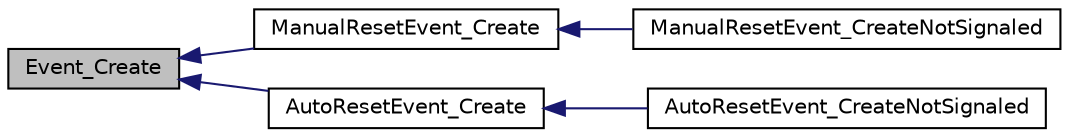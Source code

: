 digraph G
{
  edge [fontname="Helvetica",fontsize="10",labelfontname="Helvetica",labelfontsize="10"];
  node [fontname="Helvetica",fontsize="10",shape=record];
  rankdir="LR";
  Node1 [label="Event_Create",height=0.2,width=0.4,color="black", fillcolor="grey75", style="filled" fontcolor="black"];
  Node1 -> Node2 [dir="back",color="midnightblue",fontsize="10",style="solid",fontname="Helvetica"];
  Node2 [label="ManualResetEvent_Create",height=0.2,width=0.4,color="black", fillcolor="white", style="filled",URL="$_threads_8h.html#a674ddf2bcc8c81d557d9d7c6062d9d6d"];
  Node2 -> Node3 [dir="back",color="midnightblue",fontsize="10",style="solid",fontname="Helvetica"];
  Node3 [label="ManualResetEvent_CreateNotSignaled",height=0.2,width=0.4,color="black", fillcolor="white", style="filled",URL="$_threads_8h.html#aea4abce1bd8c949beec4ec4b04a20dc9"];
  Node1 -> Node4 [dir="back",color="midnightblue",fontsize="10",style="solid",fontname="Helvetica"];
  Node4 [label="AutoResetEvent_Create",height=0.2,width=0.4,color="black", fillcolor="white", style="filled",URL="$_threads_8h.html#adb1324b7e6541e5ccb3467a41378390e"];
  Node4 -> Node5 [dir="back",color="midnightblue",fontsize="10",style="solid",fontname="Helvetica"];
  Node5 [label="AutoResetEvent_CreateNotSignaled",height=0.2,width=0.4,color="black", fillcolor="white", style="filled",URL="$_threads_8h.html#a412a057fdddc508871f7c63812a96aff"];
}
